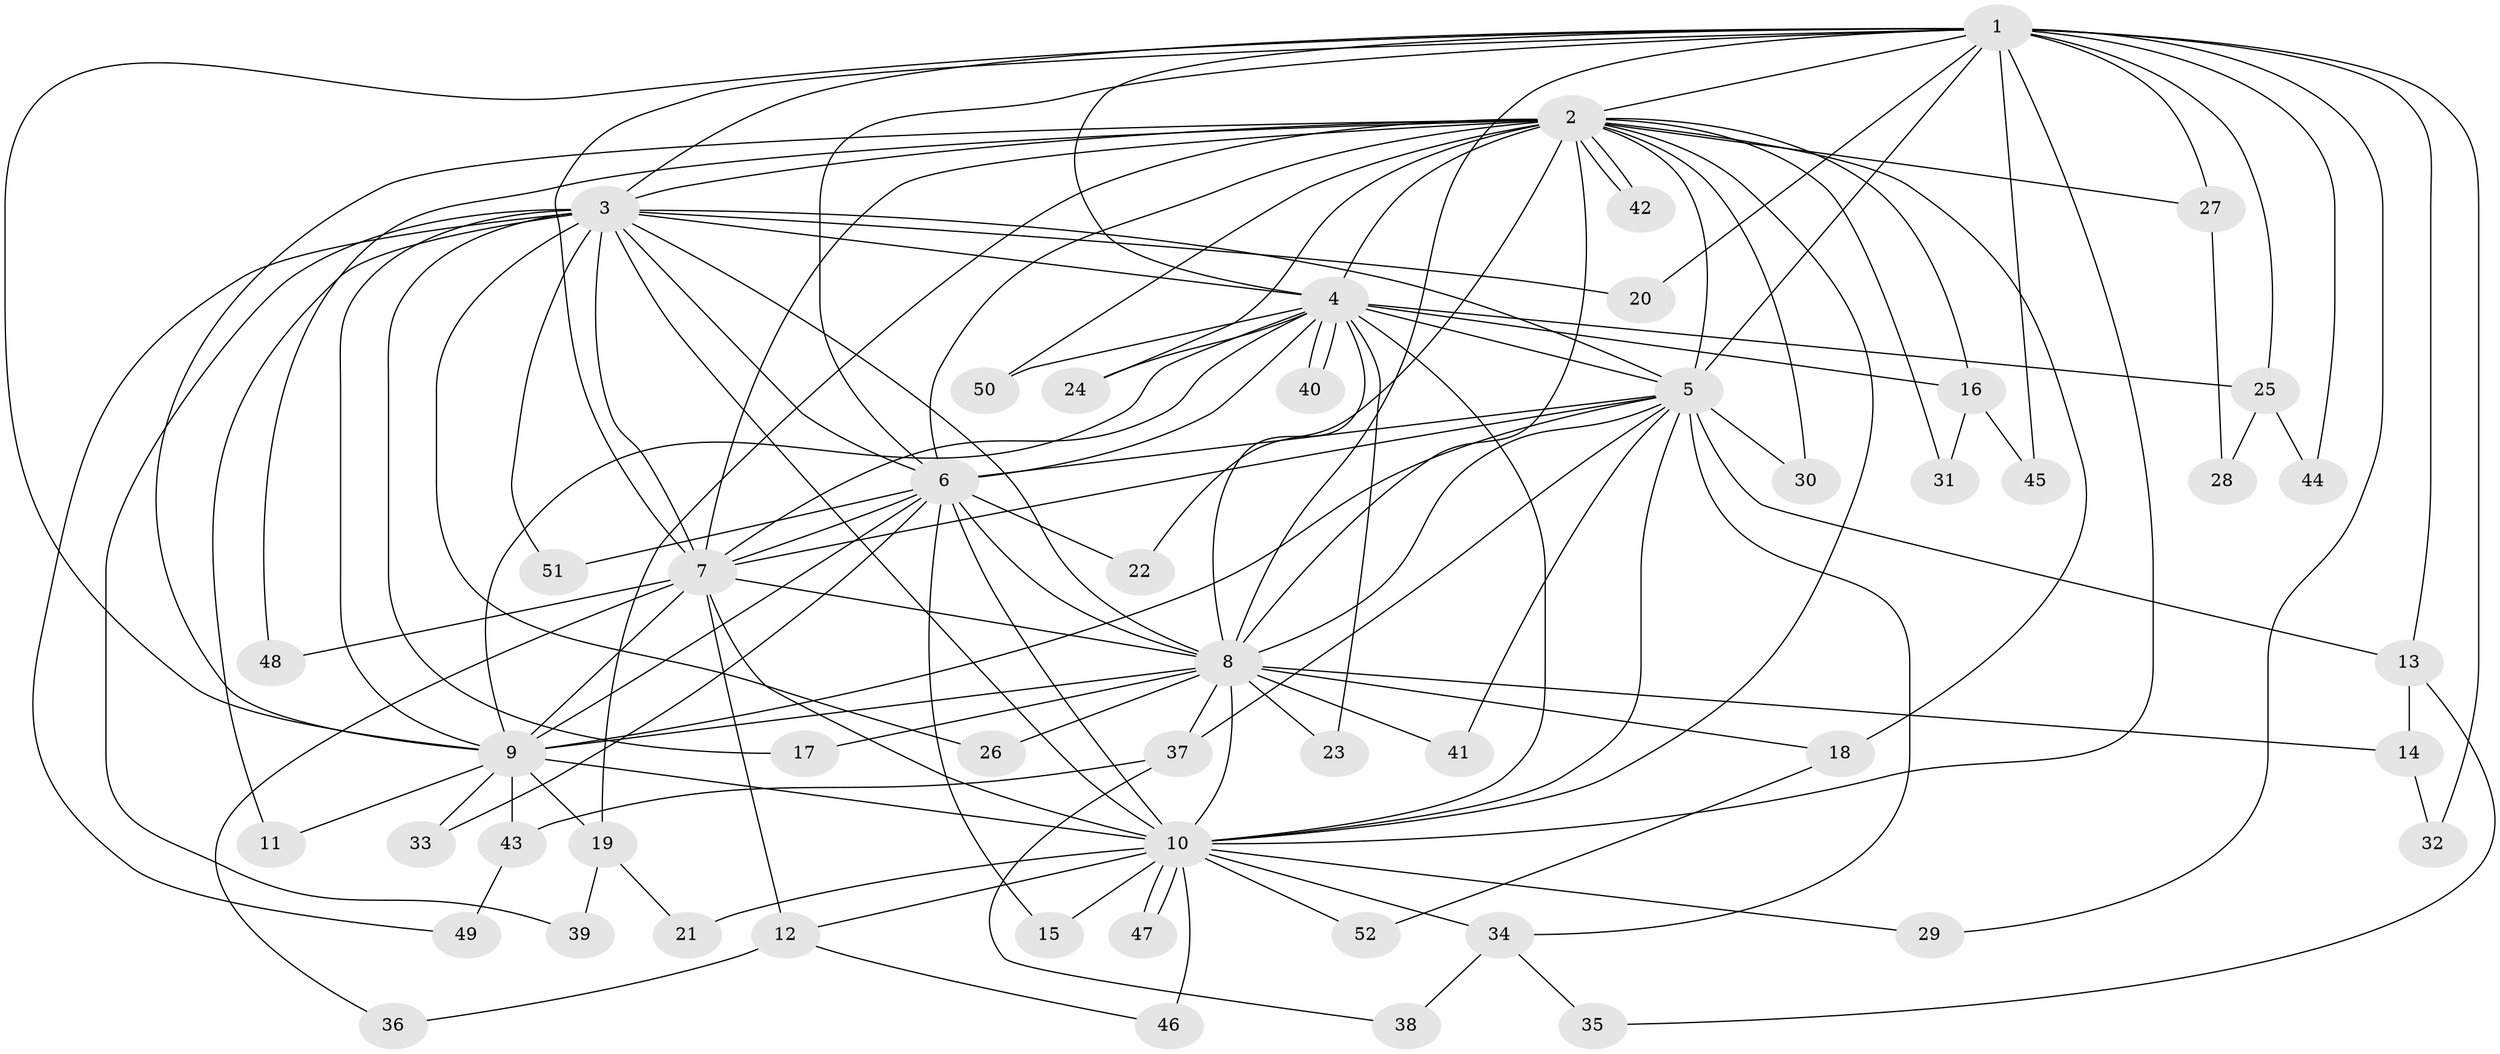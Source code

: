 // Generated by graph-tools (version 1.1) at 2025/10/02/27/25 16:10:58]
// undirected, 52 vertices, 129 edges
graph export_dot {
graph [start="1"]
  node [color=gray90,style=filled];
  1;
  2;
  3;
  4;
  5;
  6;
  7;
  8;
  9;
  10;
  11;
  12;
  13;
  14;
  15;
  16;
  17;
  18;
  19;
  20;
  21;
  22;
  23;
  24;
  25;
  26;
  27;
  28;
  29;
  30;
  31;
  32;
  33;
  34;
  35;
  36;
  37;
  38;
  39;
  40;
  41;
  42;
  43;
  44;
  45;
  46;
  47;
  48;
  49;
  50;
  51;
  52;
  1 -- 2;
  1 -- 3;
  1 -- 4;
  1 -- 5;
  1 -- 6;
  1 -- 7;
  1 -- 8;
  1 -- 9;
  1 -- 10;
  1 -- 13;
  1 -- 20;
  1 -- 25;
  1 -- 27;
  1 -- 29;
  1 -- 32;
  1 -- 44;
  1 -- 45;
  2 -- 3;
  2 -- 4;
  2 -- 5;
  2 -- 6;
  2 -- 7;
  2 -- 8;
  2 -- 9;
  2 -- 10;
  2 -- 16;
  2 -- 18;
  2 -- 19;
  2 -- 22;
  2 -- 24;
  2 -- 27;
  2 -- 30;
  2 -- 31;
  2 -- 42;
  2 -- 42;
  2 -- 48;
  2 -- 50;
  3 -- 4;
  3 -- 5;
  3 -- 6;
  3 -- 7;
  3 -- 8;
  3 -- 9;
  3 -- 10;
  3 -- 11;
  3 -- 17;
  3 -- 20;
  3 -- 26;
  3 -- 39;
  3 -- 49;
  3 -- 51;
  4 -- 5;
  4 -- 6;
  4 -- 7;
  4 -- 8;
  4 -- 9;
  4 -- 10;
  4 -- 16;
  4 -- 23;
  4 -- 24;
  4 -- 25;
  4 -- 40;
  4 -- 40;
  4 -- 50;
  5 -- 6;
  5 -- 7;
  5 -- 8;
  5 -- 9;
  5 -- 10;
  5 -- 13;
  5 -- 30;
  5 -- 34;
  5 -- 37;
  5 -- 41;
  6 -- 7;
  6 -- 8;
  6 -- 9;
  6 -- 10;
  6 -- 15;
  6 -- 22;
  6 -- 33;
  6 -- 51;
  7 -- 8;
  7 -- 9;
  7 -- 10;
  7 -- 12;
  7 -- 36;
  7 -- 48;
  8 -- 9;
  8 -- 10;
  8 -- 14;
  8 -- 17;
  8 -- 18;
  8 -- 23;
  8 -- 26;
  8 -- 37;
  8 -- 41;
  9 -- 10;
  9 -- 11;
  9 -- 19;
  9 -- 33;
  9 -- 43;
  10 -- 12;
  10 -- 15;
  10 -- 21;
  10 -- 29;
  10 -- 34;
  10 -- 46;
  10 -- 47;
  10 -- 47;
  10 -- 52;
  12 -- 36;
  12 -- 46;
  13 -- 14;
  13 -- 35;
  14 -- 32;
  16 -- 31;
  16 -- 45;
  18 -- 52;
  19 -- 21;
  19 -- 39;
  25 -- 28;
  25 -- 44;
  27 -- 28;
  34 -- 35;
  34 -- 38;
  37 -- 38;
  37 -- 43;
  43 -- 49;
}

